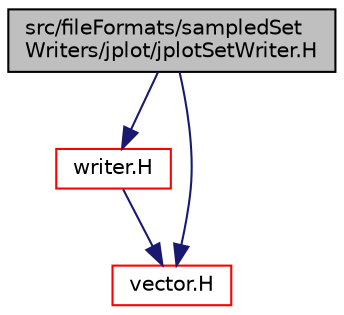 digraph "src/fileFormats/sampledSetWriters/jplot/jplotSetWriter.H"
{
  bgcolor="transparent";
  edge [fontname="Helvetica",fontsize="10",labelfontname="Helvetica",labelfontsize="10"];
  node [fontname="Helvetica",fontsize="10",shape=record];
  Node0 [label="src/fileFormats/sampledSet\lWriters/jplot/jplotSetWriter.H",height=0.2,width=0.4,color="black", fillcolor="grey75", style="filled", fontcolor="black"];
  Node0 -> Node1 [color="midnightblue",fontsize="10",style="solid",fontname="Helvetica"];
  Node1 [label="writer.H",height=0.2,width=0.4,color="red",URL="$a01184.html"];
  Node1 -> Node63 [color="midnightblue",fontsize="10",style="solid",fontname="Helvetica"];
  Node63 [label="vector.H",height=0.2,width=0.4,color="red",URL="$a13694.html"];
  Node0 -> Node63 [color="midnightblue",fontsize="10",style="solid",fontname="Helvetica"];
}
